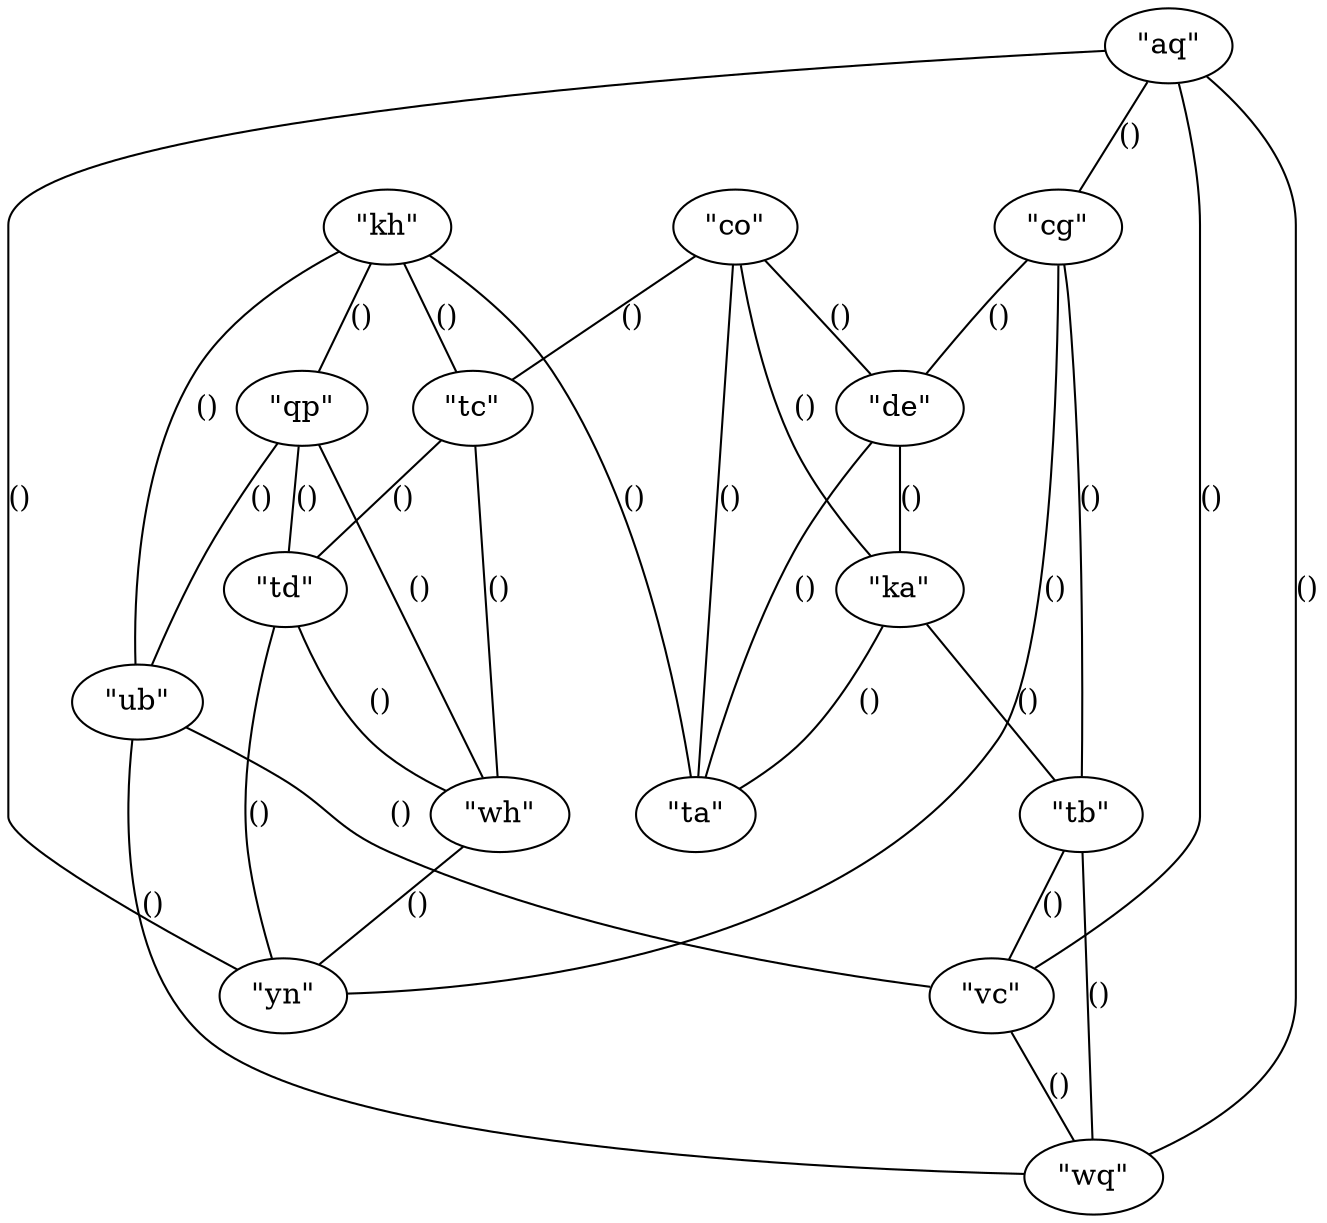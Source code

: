 graph {
    0 [ label = "\"kh\"" ]
    1 [ label = "\"tc\"" ]
    2 [ label = "\"qp\"" ]
    3 [ label = "\"de\"" ]
    4 [ label = "\"cg\"" ]
    5 [ label = "\"ka\"" ]
    6 [ label = "\"co\"" ]
    7 [ label = "\"yn\"" ]
    8 [ label = "\"aq\"" ]
    9 [ label = "\"ub\"" ]
    10 [ label = "\"tb\"" ]
    11 [ label = "\"vc\"" ]
    12 [ label = "\"wh\"" ]
    13 [ label = "\"ta\"" ]
    14 [ label = "\"td\"" ]
    15 [ label = "\"wq\"" ]
    0 -- 1 [ label = "()" ]
    0 -- 2 [ label = "()" ]
    4 -- 3 [ label = "()" ]
    6 -- 5 [ label = "()" ]
    8 -- 7 [ label = "()" ]
    2 -- 9 [ label = "()" ]
    4 -- 10 [ label = "()" ]
    8 -- 11 [ label = "()" ]
    5 -- 10 [ label = "()" ]
    1 -- 12 [ label = "()" ]
    4 -- 7 [ label = "()" ]
    0 -- 9 [ label = "()" ]
    6 -- 13 [ label = "()" ]
    6 -- 3 [ label = "()" ]
    1 -- 14 [ label = "()" ]
    10 -- 15 [ label = "()" ]
    14 -- 12 [ label = "()" ]
    5 -- 13 [ label = "()" ]
    2 -- 14 [ label = "()" ]
    8 -- 4 [ label = "()" ]
    9 -- 15 [ label = "()" ]
    9 -- 11 [ label = "()" ]
    3 -- 13 [ label = "()" ]
    8 -- 15 [ label = "()" ]
    11 -- 15 [ label = "()" ]
    12 -- 7 [ label = "()" ]
    3 -- 5 [ label = "()" ]
    0 -- 13 [ label = "()" ]
    6 -- 1 [ label = "()" ]
    2 -- 12 [ label = "()" ]
    10 -- 11 [ label = "()" ]
    14 -- 7 [ label = "()" ]
}